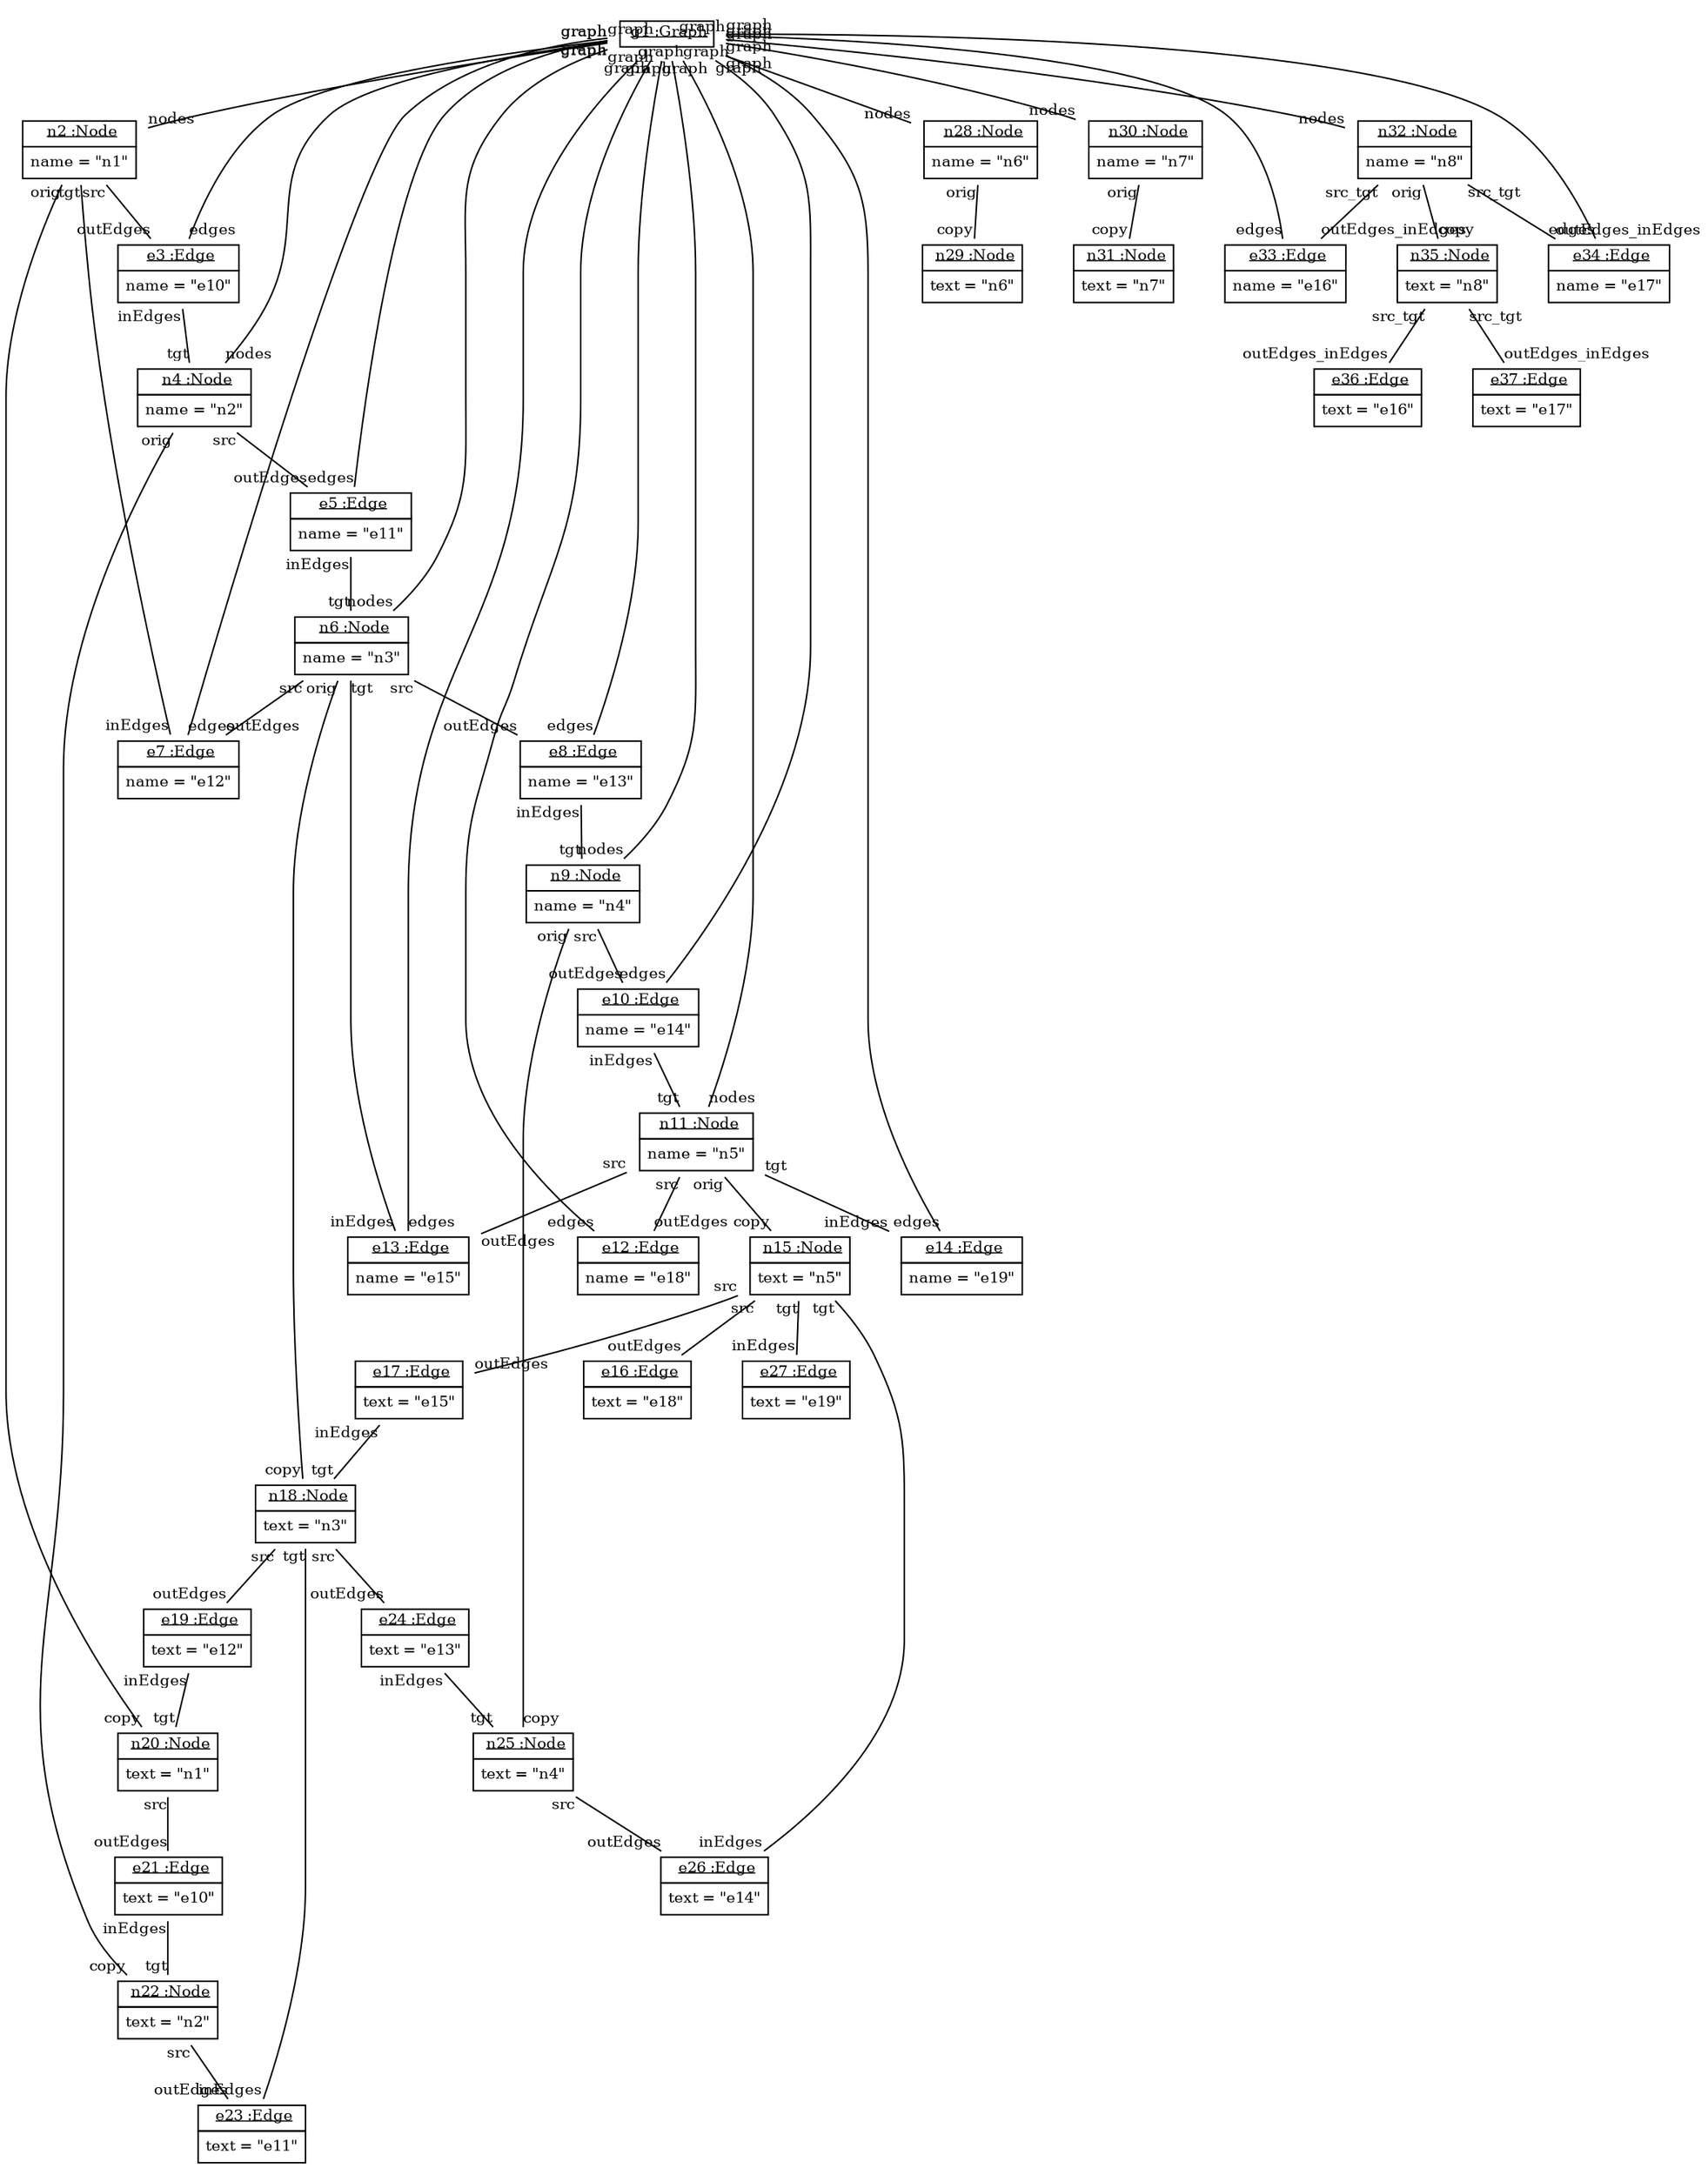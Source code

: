 graph ObjectDiagram {
   node [shape = none, fontsize = 10];
   edge [fontsize = 10];

g1 [label=<<table border='0' cellborder='1' cellspacing='0'> <tr> <td> <u>g1 :Graph</u></td></tr></table>>];
n2 [label=<<table border='0' cellborder='1' cellspacing='0'> <tr> <td> <u>n2 :Node</u></td></tr><tr><td><table border='0' cellborder='0' cellspacing='0'><tr><td>name = "n1"</td></tr></table></td></tr></table>>];
e3 [label=<<table border='0' cellborder='1' cellspacing='0'> <tr> <td> <u>e3 :Edge</u></td></tr><tr><td><table border='0' cellborder='0' cellspacing='0'><tr><td>name = "e10"</td></tr></table></td></tr></table>>];
n4 [label=<<table border='0' cellborder='1' cellspacing='0'> <tr> <td> <u>n4 :Node</u></td></tr><tr><td><table border='0' cellborder='0' cellspacing='0'><tr><td>name = "n2"</td></tr></table></td></tr></table>>];
e5 [label=<<table border='0' cellborder='1' cellspacing='0'> <tr> <td> <u>e5 :Edge</u></td></tr><tr><td><table border='0' cellborder='0' cellspacing='0'><tr><td>name = "e11"</td></tr></table></td></tr></table>>];
n6 [label=<<table border='0' cellborder='1' cellspacing='0'> <tr> <td> <u>n6 :Node</u></td></tr><tr><td><table border='0' cellborder='0' cellspacing='0'><tr><td>name = "n3"</td></tr></table></td></tr></table>>];
e7 [label=<<table border='0' cellborder='1' cellspacing='0'> <tr> <td> <u>e7 :Edge</u></td></tr><tr><td><table border='0' cellborder='0' cellspacing='0'><tr><td>name = "e12"</td></tr></table></td></tr></table>>];
e8 [label=<<table border='0' cellborder='1' cellspacing='0'> <tr> <td> <u>e8 :Edge</u></td></tr><tr><td><table border='0' cellborder='0' cellspacing='0'><tr><td>name = "e13"</td></tr></table></td></tr></table>>];
n9 [label=<<table border='0' cellborder='1' cellspacing='0'> <tr> <td> <u>n9 :Node</u></td></tr><tr><td><table border='0' cellborder='0' cellspacing='0'><tr><td>name = "n4"</td></tr></table></td></tr></table>>];
e10 [label=<<table border='0' cellborder='1' cellspacing='0'> <tr> <td> <u>e10 :Edge</u></td></tr><tr><td><table border='0' cellborder='0' cellspacing='0'><tr><td>name = "e14"</td></tr></table></td></tr></table>>];
n11 [label=<<table border='0' cellborder='1' cellspacing='0'> <tr> <td> <u>n11 :Node</u></td></tr><tr><td><table border='0' cellborder='0' cellspacing='0'><tr><td>name = "n5"</td></tr></table></td></tr></table>>];
e12 [label=<<table border='0' cellborder='1' cellspacing='0'> <tr> <td> <u>e12 :Edge</u></td></tr><tr><td><table border='0' cellborder='0' cellspacing='0'><tr><td>name = "e18"</td></tr></table></td></tr></table>>];
e13 [label=<<table border='0' cellborder='1' cellspacing='0'> <tr> <td> <u>e13 :Edge</u></td></tr><tr><td><table border='0' cellborder='0' cellspacing='0'><tr><td>name = "e15"</td></tr></table></td></tr></table>>];
e14 [label=<<table border='0' cellborder='1' cellspacing='0'> <tr> <td> <u>e14 :Edge</u></td></tr><tr><td><table border='0' cellborder='0' cellspacing='0'><tr><td>name = "e19"</td></tr></table></td></tr></table>>];
n15 [label=<<table border='0' cellborder='1' cellspacing='0'> <tr> <td> <u>n15 :Node</u></td></tr><tr><td><table border='0' cellborder='0' cellspacing='0'><tr><td>text = "n5"</td></tr></table></td></tr></table>>];
e16 [label=<<table border='0' cellborder='1' cellspacing='0'> <tr> <td> <u>e16 :Edge</u></td></tr><tr><td><table border='0' cellborder='0' cellspacing='0'><tr><td>text = "e18"</td></tr></table></td></tr></table>>];
e17 [label=<<table border='0' cellborder='1' cellspacing='0'> <tr> <td> <u>e17 :Edge</u></td></tr><tr><td><table border='0' cellborder='0' cellspacing='0'><tr><td>text = "e15"</td></tr></table></td></tr></table>>];
n18 [label=<<table border='0' cellborder='1' cellspacing='0'> <tr> <td> <u>n18 :Node</u></td></tr><tr><td><table border='0' cellborder='0' cellspacing='0'><tr><td>text = "n3"</td></tr></table></td></tr></table>>];
e19 [label=<<table border='0' cellborder='1' cellspacing='0'> <tr> <td> <u>e19 :Edge</u></td></tr><tr><td><table border='0' cellborder='0' cellspacing='0'><tr><td>text = "e12"</td></tr></table></td></tr></table>>];
n20 [label=<<table border='0' cellborder='1' cellspacing='0'> <tr> <td> <u>n20 :Node</u></td></tr><tr><td><table border='0' cellborder='0' cellspacing='0'><tr><td>text = "n1"</td></tr></table></td></tr></table>>];
e21 [label=<<table border='0' cellborder='1' cellspacing='0'> <tr> <td> <u>e21 :Edge</u></td></tr><tr><td><table border='0' cellborder='0' cellspacing='0'><tr><td>text = "e10"</td></tr></table></td></tr></table>>];
n22 [label=<<table border='0' cellborder='1' cellspacing='0'> <tr> <td> <u>n22 :Node</u></td></tr><tr><td><table border='0' cellborder='0' cellspacing='0'><tr><td>text = "n2"</td></tr></table></td></tr></table>>];
e23 [label=<<table border='0' cellborder='1' cellspacing='0'> <tr> <td> <u>e23 :Edge</u></td></tr><tr><td><table border='0' cellborder='0' cellspacing='0'><tr><td>text = "e11"</td></tr></table></td></tr></table>>];
e24 [label=<<table border='0' cellborder='1' cellspacing='0'> <tr> <td> <u>e24 :Edge</u></td></tr><tr><td><table border='0' cellborder='0' cellspacing='0'><tr><td>text = "e13"</td></tr></table></td></tr></table>>];
n25 [label=<<table border='0' cellborder='1' cellspacing='0'> <tr> <td> <u>n25 :Node</u></td></tr><tr><td><table border='0' cellborder='0' cellspacing='0'><tr><td>text = "n4"</td></tr></table></td></tr></table>>];
e26 [label=<<table border='0' cellborder='1' cellspacing='0'> <tr> <td> <u>e26 :Edge</u></td></tr><tr><td><table border='0' cellborder='0' cellspacing='0'><tr><td>text = "e14"</td></tr></table></td></tr></table>>];
e27 [label=<<table border='0' cellborder='1' cellspacing='0'> <tr> <td> <u>e27 :Edge</u></td></tr><tr><td><table border='0' cellborder='0' cellspacing='0'><tr><td>text = "e19"</td></tr></table></td></tr></table>>];
n28 [label=<<table border='0' cellborder='1' cellspacing='0'> <tr> <td> <u>n28 :Node</u></td></tr><tr><td><table border='0' cellborder='0' cellspacing='0'><tr><td>name = "n6"</td></tr></table></td></tr></table>>];
n29 [label=<<table border='0' cellborder='1' cellspacing='0'> <tr> <td> <u>n29 :Node</u></td></tr><tr><td><table border='0' cellborder='0' cellspacing='0'><tr><td>text = "n6"</td></tr></table></td></tr></table>>];
n30 [label=<<table border='0' cellborder='1' cellspacing='0'> <tr> <td> <u>n30 :Node</u></td></tr><tr><td><table border='0' cellborder='0' cellspacing='0'><tr><td>name = "n7"</td></tr></table></td></tr></table>>];
n31 [label=<<table border='0' cellborder='1' cellspacing='0'> <tr> <td> <u>n31 :Node</u></td></tr><tr><td><table border='0' cellborder='0' cellspacing='0'><tr><td>text = "n7"</td></tr></table></td></tr></table>>];
n32 [label=<<table border='0' cellborder='1' cellspacing='0'> <tr> <td> <u>n32 :Node</u></td></tr><tr><td><table border='0' cellborder='0' cellspacing='0'><tr><td>name = "n8"</td></tr></table></td></tr></table>>];
e33 [label=<<table border='0' cellborder='1' cellspacing='0'> <tr> <td> <u>e33 :Edge</u></td></tr><tr><td><table border='0' cellborder='0' cellspacing='0'><tr><td>name = "e16"</td></tr></table></td></tr></table>>];
e34 [label=<<table border='0' cellborder='1' cellspacing='0'> <tr> <td> <u>e34 :Edge</u></td></tr><tr><td><table border='0' cellborder='0' cellspacing='0'><tr><td>name = "e17"</td></tr></table></td></tr></table>>];
n35 [label=<<table border='0' cellborder='1' cellspacing='0'> <tr> <td> <u>n35 :Node</u></td></tr><tr><td><table border='0' cellborder='0' cellspacing='0'><tr><td>text = "n8"</td></tr></table></td></tr></table>>];
e36 [label=<<table border='0' cellborder='1' cellspacing='0'> <tr> <td> <u>e36 :Edge</u></td></tr><tr><td><table border='0' cellborder='0' cellspacing='0'><tr><td>text = "e16"</td></tr></table></td></tr></table>>];
e37 [label=<<table border='0' cellborder='1' cellspacing='0'> <tr> <td> <u>e37 :Edge</u></td></tr><tr><td><table border='0' cellborder='0' cellspacing='0'><tr><td>text = "e17"</td></tr></table></td></tr></table>>];

e10 -- n11 [headlabel = "tgt" taillabel = "inEdges"];
e17 -- n18 [headlabel = "tgt" taillabel = "inEdges"];
e19 -- n20 [headlabel = "tgt" taillabel = "inEdges"];
e21 -- n22 [headlabel = "tgt" taillabel = "inEdges"];
e24 -- n25 [headlabel = "tgt" taillabel = "inEdges"];
e3 -- n4 [headlabel = "tgt" taillabel = "inEdges"];
e5 -- n6 [headlabel = "tgt" taillabel = "inEdges"];
e8 -- n9 [headlabel = "tgt" taillabel = "inEdges"];
g1 -- e10 [headlabel = "edges" taillabel = "graph"];
g1 -- e12 [headlabel = "edges" taillabel = "graph"];
g1 -- e13 [headlabel = "edges" taillabel = "graph"];
g1 -- e14 [headlabel = "edges" taillabel = "graph"];
g1 -- e3 [headlabel = "edges" taillabel = "graph"];
g1 -- e33 [headlabel = "edges" taillabel = "graph"];
g1 -- e34 [headlabel = "edges" taillabel = "graph"];
g1 -- e5 [headlabel = "edges" taillabel = "graph"];
g1 -- e7 [headlabel = "edges" taillabel = "graph"];
g1 -- e8 [headlabel = "edges" taillabel = "graph"];
g1 -- n11 [headlabel = "nodes" taillabel = "graph"];
g1 -- n2 [headlabel = "nodes" taillabel = "graph"];
g1 -- n28 [headlabel = "nodes" taillabel = "graph"];
g1 -- n30 [headlabel = "nodes" taillabel = "graph"];
g1 -- n32 [headlabel = "nodes" taillabel = "graph"];
g1 -- n4 [headlabel = "nodes" taillabel = "graph"];
g1 -- n6 [headlabel = "nodes" taillabel = "graph"];
g1 -- n9 [headlabel = "nodes" taillabel = "graph"];
n11 -- e12 [headlabel = "outEdges" taillabel = "src"];
n11 -- e13 [headlabel = "outEdges" taillabel = "src"];
n11 -- e14 [headlabel = "inEdges" taillabel = "tgt"];
n11 -- n15 [headlabel = "copy" taillabel = "orig"];
n15 -- e16 [headlabel = "outEdges" taillabel = "src"];
n15 -- e17 [headlabel = "outEdges" taillabel = "src"];
n15 -- e26 [headlabel = "inEdges" taillabel = "tgt"];
n15 -- e27 [headlabel = "inEdges" taillabel = "tgt"];
n18 -- e19 [headlabel = "outEdges" taillabel = "src"];
n18 -- e23 [headlabel = "inEdges" taillabel = "tgt"];
n18 -- e24 [headlabel = "outEdges" taillabel = "src"];
n20 -- e21 [headlabel = "outEdges" taillabel = "src"];
n22 -- e23 [headlabel = "outEdges" taillabel = "src"];
n25 -- e26 [headlabel = "outEdges" taillabel = "src"];
n28 -- n29 [headlabel = "copy" taillabel = "orig"];
n2 -- e3 [headlabel = "outEdges" taillabel = "src"];
n2 -- e7 [headlabel = "inEdges" taillabel = "tgt"];
n2 -- n20 [headlabel = "copy" taillabel = "orig"];
n30 -- n31 [headlabel = "copy" taillabel = "orig"];
n32 -- e33 [headlabel = "outEdges_inEdges" taillabel = "src_tgt"];
n32 -- e34 [headlabel = "outEdges_inEdges" taillabel = "src_tgt"];
n32 -- n35 [headlabel = "copy" taillabel = "orig"];
n35 -- e36 [headlabel = "outEdges_inEdges" taillabel = "src_tgt"];
n35 -- e37 [headlabel = "outEdges_inEdges" taillabel = "src_tgt"];
n4 -- e5 [headlabel = "outEdges" taillabel = "src"];
n4 -- n22 [headlabel = "copy" taillabel = "orig"];
n6 -- e13 [headlabel = "inEdges" taillabel = "tgt"];
n6 -- e7 [headlabel = "outEdges" taillabel = "src"];
n6 -- e8 [headlabel = "outEdges" taillabel = "src"];
n6 -- n18 [headlabel = "copy" taillabel = "orig"];
n9 -- e10 [headlabel = "outEdges" taillabel = "src"];
n9 -- n25 [headlabel = "copy" taillabel = "orig"];
}

